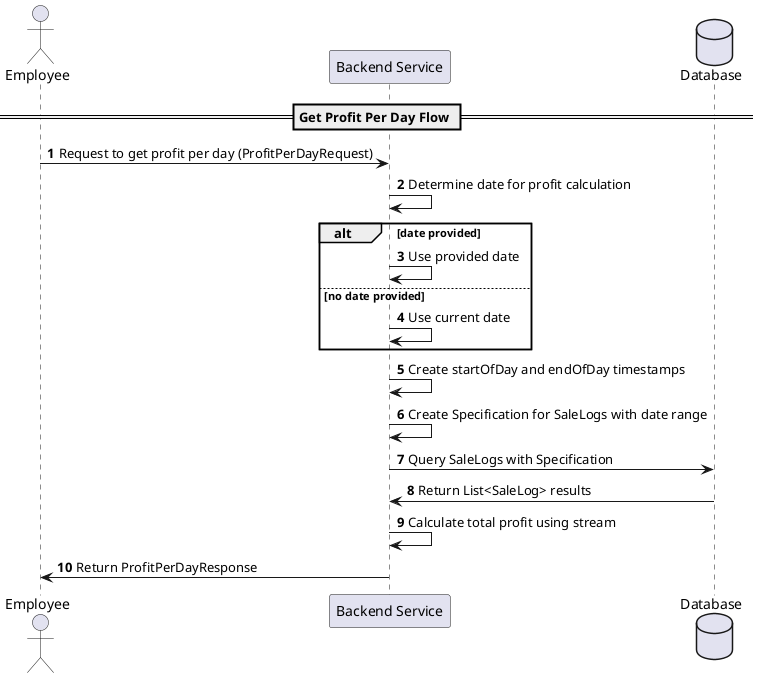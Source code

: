 @startuml
autonumber

actor Employee as "Employee"
participant Backend as "Backend Service"
database DB as "Database"

== Get Profit Per Day Flow ==
Employee -> Backend: Request to get profit per day (ProfitPerDayRequest)
Backend -> Backend: Determine date for profit calculation
alt date provided
    Backend -> Backend: Use provided date
else no date provided
    Backend -> Backend: Use current date
end

Backend -> Backend: Create startOfDay and endOfDay timestamps
Backend -> Backend: Create Specification for SaleLogs with date range
Backend -> DB: Query SaleLogs with Specification
DB -> Backend: Return List<SaleLog> results

Backend -> Backend: Calculate total profit using stream
Backend -> Employee: Return ProfitPerDayResponse

@enduml
